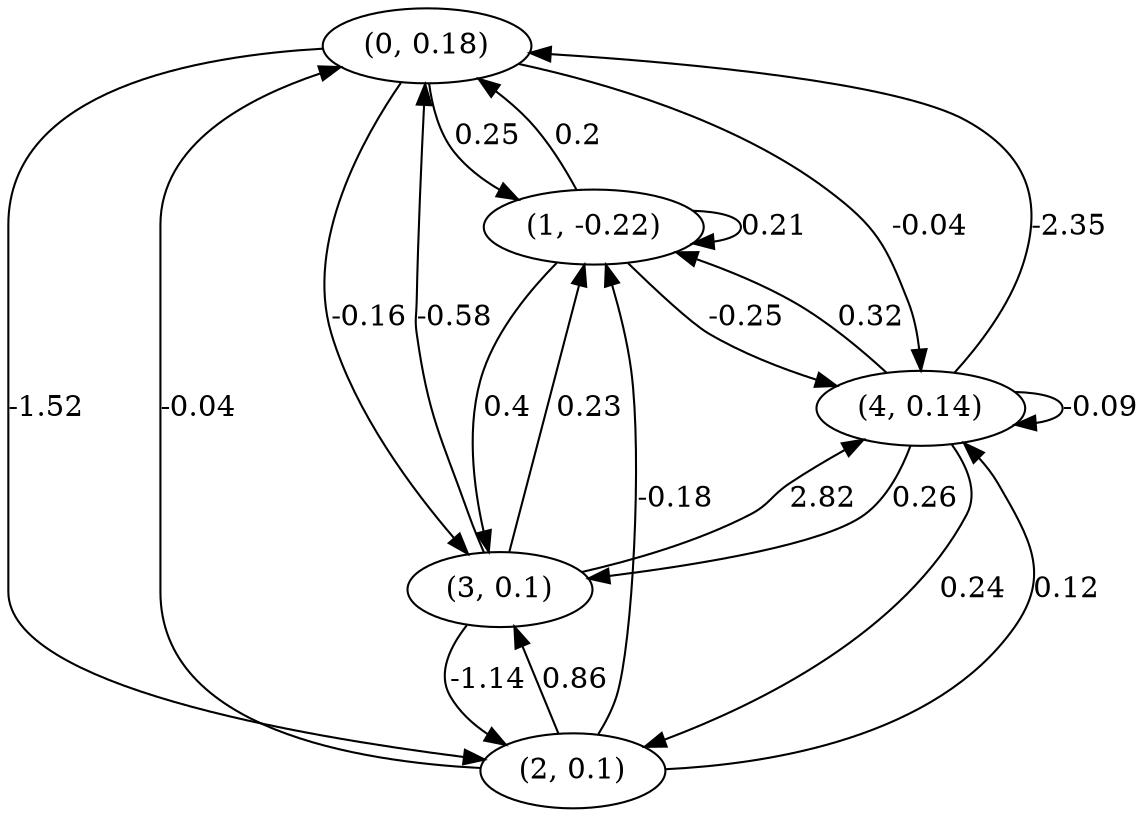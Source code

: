 digraph {
    0 [ label = "(0, 0.18)" ]
    1 [ label = "(1, -0.22)" ]
    2 [ label = "(2, 0.1)" ]
    3 [ label = "(3, 0.1)" ]
    4 [ label = "(4, 0.14)" ]
    1 -> 1 [ label = "0.21" ]
    4 -> 4 [ label = "-0.09" ]
    1 -> 0 [ label = "0.2" ]
    2 -> 0 [ label = "-0.04" ]
    3 -> 0 [ label = "-0.58" ]
    4 -> 0 [ label = "-2.35" ]
    0 -> 1 [ label = "0.25" ]
    2 -> 1 [ label = "-0.18" ]
    3 -> 1 [ label = "0.23" ]
    4 -> 1 [ label = "0.32" ]
    0 -> 2 [ label = "-1.52" ]
    3 -> 2 [ label = "-1.14" ]
    4 -> 2 [ label = "0.24" ]
    0 -> 3 [ label = "-0.16" ]
    1 -> 3 [ label = "0.4" ]
    2 -> 3 [ label = "0.86" ]
    4 -> 3 [ label = "0.26" ]
    0 -> 4 [ label = "-0.04" ]
    1 -> 4 [ label = "-0.25" ]
    2 -> 4 [ label = "0.12" ]
    3 -> 4 [ label = "2.82" ]
}

